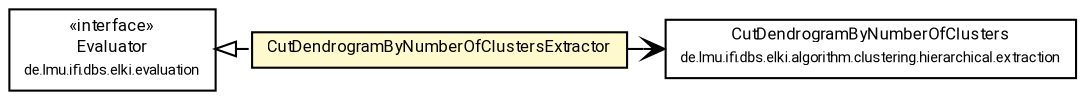 #!/usr/local/bin/dot
#
# Class diagram 
# Generated by UMLGraph version R5_7_2-60-g0e99a6 (http://www.spinellis.gr/umlgraph/)
#

digraph G {
	graph [fontnames="svg"]
	edge [fontname="Roboto",fontsize=7,labelfontname="Roboto",labelfontsize=7,color="black"];
	node [fontname="Roboto",fontcolor="black",fontsize=8,shape=plaintext,margin=0,width=0,height=0];
	nodesep=0.15;
	ranksep=0.25;
	rankdir=LR;
	// de.lmu.ifi.dbs.elki.evaluation.clustering.extractor.CutDendrogramByNumberOfClustersExtractor
	c2973341 [label=<<table title="de.lmu.ifi.dbs.elki.evaluation.clustering.extractor.CutDendrogramByNumberOfClustersExtractor" border="0" cellborder="1" cellspacing="0" cellpadding="2" bgcolor="lemonChiffon" href="CutDendrogramByNumberOfClustersExtractor.html" target="_parent">
		<tr><td><table border="0" cellspacing="0" cellpadding="1">
		<tr><td align="center" balign="center"> <font face="Roboto">CutDendrogramByNumberOfClustersExtractor</font> </td></tr>
		</table></td></tr>
		</table>>, URL="CutDendrogramByNumberOfClustersExtractor.html"];
	// de.lmu.ifi.dbs.elki.algorithm.clustering.hierarchical.extraction.CutDendrogramByNumberOfClusters
	c2973505 [label=<<table title="de.lmu.ifi.dbs.elki.algorithm.clustering.hierarchical.extraction.CutDendrogramByNumberOfClusters" border="0" cellborder="1" cellspacing="0" cellpadding="2" href="../../../algorithm/clustering/hierarchical/extraction/CutDendrogramByNumberOfClusters.html" target="_parent">
		<tr><td><table border="0" cellspacing="0" cellpadding="1">
		<tr><td align="center" balign="center"> <font face="Roboto">CutDendrogramByNumberOfClusters</font> </td></tr>
		<tr><td align="center" balign="center"> <font face="Roboto" point-size="7.0">de.lmu.ifi.dbs.elki.algorithm.clustering.hierarchical.extraction</font> </td></tr>
		</table></td></tr>
		</table>>, URL="../../../algorithm/clustering/hierarchical/extraction/CutDendrogramByNumberOfClusters.html"];
	// de.lmu.ifi.dbs.elki.evaluation.Evaluator
	c2973948 [label=<<table title="de.lmu.ifi.dbs.elki.evaluation.Evaluator" border="0" cellborder="1" cellspacing="0" cellpadding="2" href="../../Evaluator.html" target="_parent">
		<tr><td><table border="0" cellspacing="0" cellpadding="1">
		<tr><td align="center" balign="center"> &#171;interface&#187; </td></tr>
		<tr><td align="center" balign="center"> <font face="Roboto">Evaluator</font> </td></tr>
		<tr><td align="center" balign="center"> <font face="Roboto" point-size="7.0">de.lmu.ifi.dbs.elki.evaluation</font> </td></tr>
		</table></td></tr>
		</table>>, URL="../../Evaluator.html"];
	// de.lmu.ifi.dbs.elki.evaluation.clustering.extractor.CutDendrogramByNumberOfClustersExtractor implements de.lmu.ifi.dbs.elki.evaluation.Evaluator
	c2973948 -> c2973341 [arrowtail=empty,style=dashed,dir=back,weight=9];
	// de.lmu.ifi.dbs.elki.evaluation.clustering.extractor.CutDendrogramByNumberOfClustersExtractor navassoc de.lmu.ifi.dbs.elki.algorithm.clustering.hierarchical.extraction.CutDendrogramByNumberOfClusters
	c2973341 -> c2973505 [arrowhead=open,weight=1];
}

